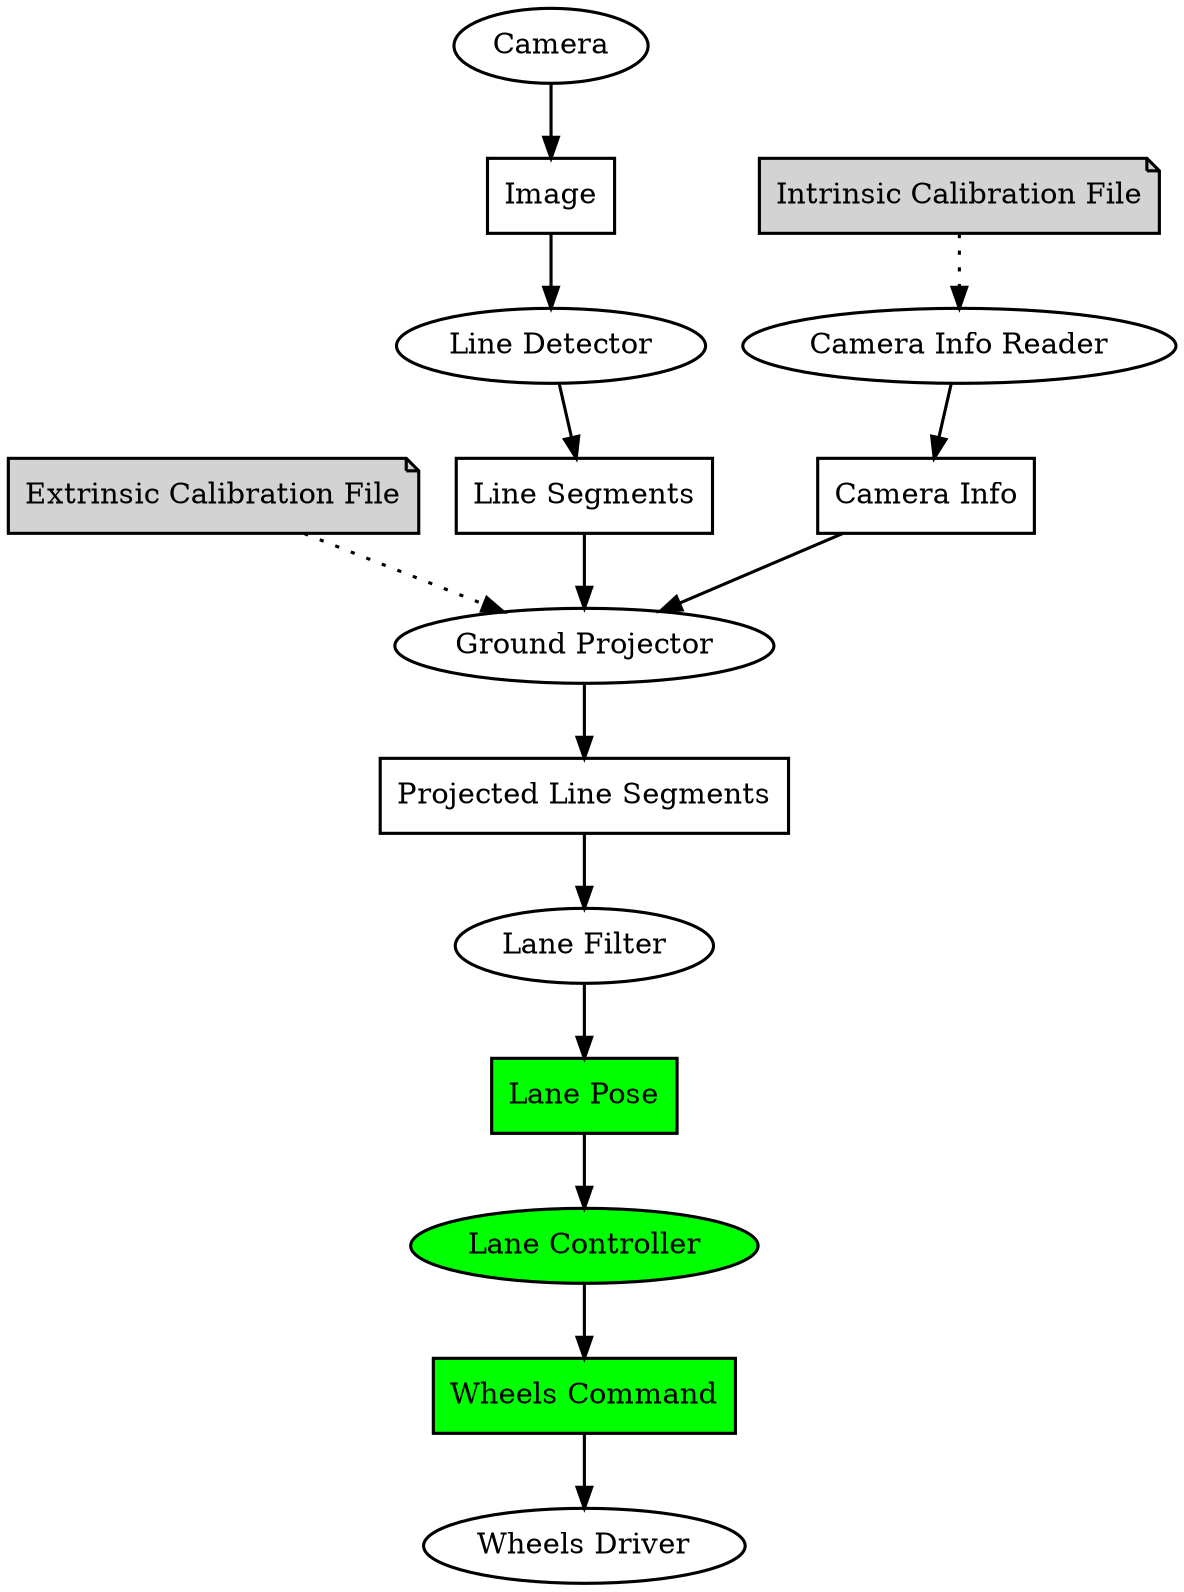 digraph D {
	fontname="sans";

	edge [penwidth=1.5]
	node [penwidth=1.5]

	// Nodes
	node [shape=ellipse,style=filled,fillcolor=white];
	wheels_driver[label="Wheels Driver"];
	camera_node[label="Camera"];
	cam_info_reader_node[label="Camera Info Reader"];
	lane_controller[label="Lane Controller",fillcolor=green];
	line_detector[label="Line Detector"];
	ground_projection[label="Ground Projector"];
	lane_filter[label="Lane Filter"]; 

	// Files
	node [shape=note,style=filled,fillcolor=""];
	extrinsic_calibration_file[label="Extrinsic Calibration File"];
	intrinsic_calibration_file[label="Intrinsic Calibration File"];

	// Topics
	node [shape=box,style=filled,fillcolor=white];
	segment_list[label="Line Segments"];
	segment_list_proj[label="Projected Line Segments"];
	wheels_command[label="Wheels Command",fillcolor=green];
	lane_pose[label="Lane Pose",fillcolor=green];
	image_compressed[label="Image"];
	camera_info[label="Camera Info"];

	//Connection
	camera_node->image_compressed;
	intrinsic_calibration_file->cam_info_reader_node[style="dotted"];
	cam_info_reader_node->camera_info;
	image_compressed->line_detector;
	line_detector->segment_list;
	lane_filter->lane_pose;
	lane_pose->lane_controller;
	lane_controller->wheels_command;
	extrinsic_calibration_file->ground_projection[style="dotted"];
	camera_info->ground_projection;
	segment_list->ground_projection;
	ground_projection->segment_list_proj;
	segment_list_proj->lane_filter;
	wheels_command->wheels_driver;
}